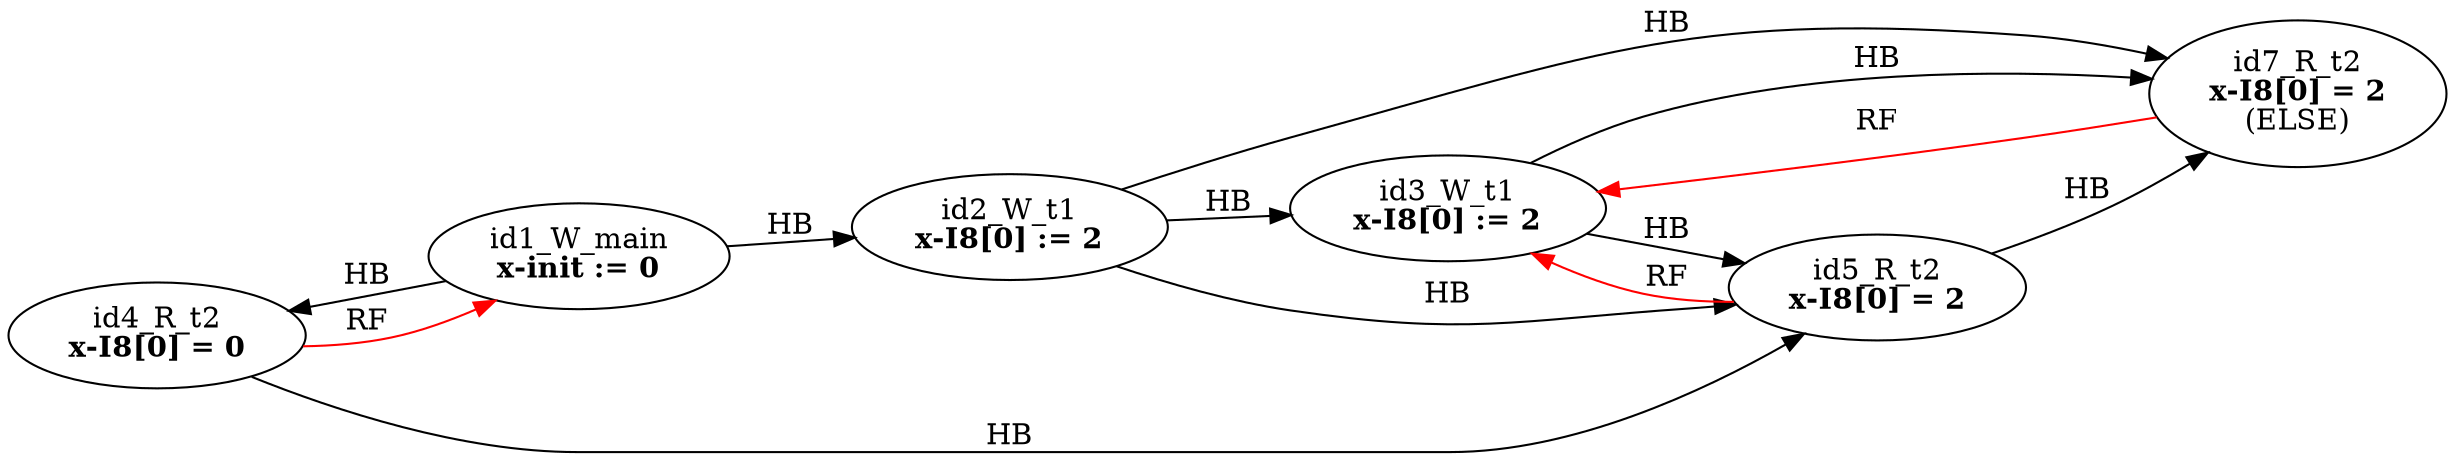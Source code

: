 digraph memory_model {
rankdir=LR;
splines=true; esep=0.5;
id2_W_t1 -> id3_W_t1 [label = "HB", color="black"];
id4_R_t2 -> id5_R_t2 [label = "HB", color="black"];
id5_R_t2 -> id7_R_t2 [label = "HB", color="black"];
id1_W_main -> id2_W_t1 [label = "HB", color="black"];
id1_W_main -> id4_R_t2 [label = "HB", color="black"];
id2_W_t1 -> id5_R_t2 [label = "HB", color="black"];
id2_W_t1 -> id7_R_t2 [label = "HB", color="black"];
id3_W_t1 -> id5_R_t2 [label = "HB", color="black"];
id3_W_t1 -> id7_R_t2 [label = "HB", color="black"];
id4_R_t2 -> id1_W_main [label = "RF", color="red"];
id5_R_t2 -> id3_W_t1 [label = "RF", color="red"];
id7_R_t2 -> id3_W_t1 [label = "RF", color="red"];
id1_W_main [label=<id1_W_main<br/><B>x-init := 0</B>>, pos="2.5,6!"]
id2_W_t1 [label=<id2_W_t1<br/><B>x-I8[0] := 2</B>>, pos="0,4!"]
id3_W_t1 [label=<id3_W_t1<br/><B>x-I8[0] := 2</B>>, pos="0,2!"]
id4_R_t2 [label=<id4_R_t2<br/><B>x-I8[0] = 0</B>>, pos="5,4!"]
id5_R_t2 [label=<id5_R_t2<br/><B>x-I8[0] = 2</B>>, pos="5,2!"]
id7_R_t2 [label=<id7_R_t2<br/><B>x-I8[0] = 2</B><br/>(ELSE)>, pos="5,0!"]
}